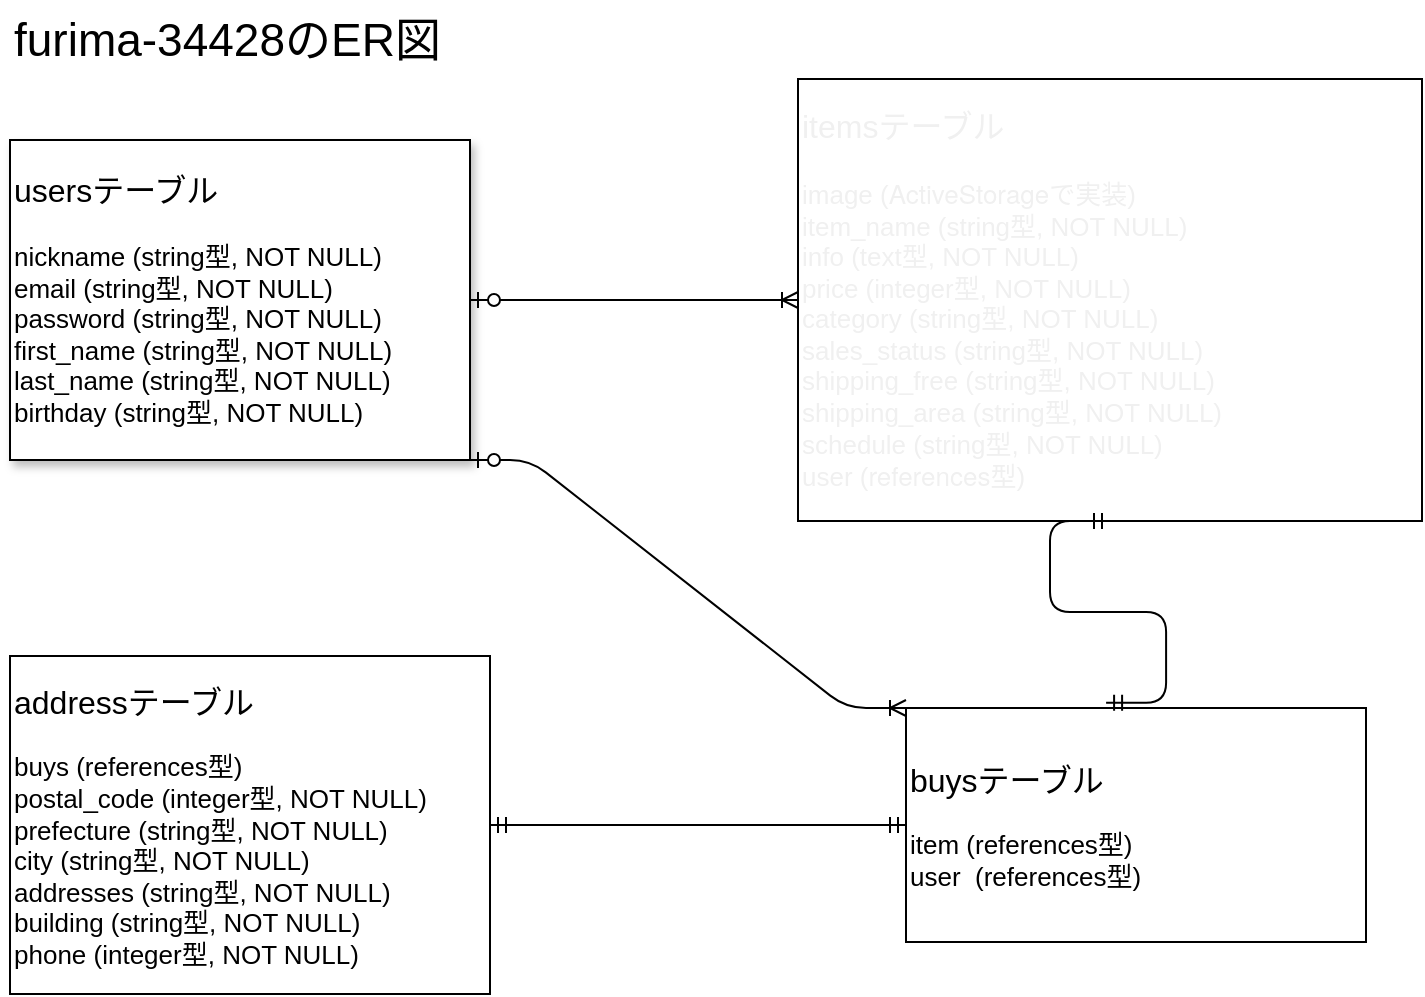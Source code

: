 <mxfile version="14.2.4" type="embed">
    <diagram id="MgnJuYKY0jzXATQrqNLE" name="ページ1">
        <mxGraphModel dx="741" dy="475" grid="1" gridSize="13" guides="1" tooltips="1" connect="1" arrows="1" fold="1" page="1" pageScale="1" pageWidth="827" pageHeight="1169" math="0" shadow="0">
            <root>
                <mxCell id="0"/>
                <mxCell id="1" parent="0"/>
                <mxCell id="2" value="&lt;font style=&quot;font-size: 16px&quot;&gt;usersテーブル&lt;/font&gt;&lt;br style=&quot;font-size: 13px&quot;&gt;&lt;br style=&quot;font-size: 13px&quot;&gt;nickname (string型, NOT NULL)&lt;br style=&quot;font-size: 13px&quot;&gt;email (string型, NOT NULL)&lt;br style=&quot;font-size: 13px&quot;&gt;password (string型, NOT NULL)&lt;br style=&quot;font-size: 13px&quot;&gt;first_name (string型, NOT NULL)&lt;br style=&quot;font-size: 13px&quot;&gt;last_name (string型, NOT NULL)&lt;br style=&quot;font-size: 13px&quot;&gt;birthday (string型, NOT NULL)" style="rounded=0;whiteSpace=wrap;html=1;align=left;shadow=1;fontSize=13;" parent="1" vertex="1">
                    <mxGeometry x="20" y="80" width="230" height="160" as="geometry"/>
                </mxCell>
                <mxCell id="3" value="furima-34428のER図" style="rounded=0;whiteSpace=wrap;html=1;fontSize=23;align=left;strokeColor=none;" parent="1" vertex="1">
                    <mxGeometry x="20" y="10" width="240" height="40" as="geometry"/>
                </mxCell>
                <mxCell id="4" value="&lt;font style=&quot;font-size: 16px&quot;&gt;itemsテーブル&lt;/font&gt;&lt;br style=&quot;font-size: 13px&quot;&gt;&lt;br style=&quot;font-size: 13px&quot;&gt;image (&lt;span style=&quot;font-family: &amp;#34;helvetica neue&amp;#34; ; font-size: 13px&quot;&gt;ActiveStorage&lt;/span&gt;&lt;span style=&quot;font-size: 13px&quot;&gt;で実装)&lt;br style=&quot;font-size: 13px&quot;&gt;&lt;/span&gt;item_name (string型, NOT NULL)&lt;br style=&quot;font-size: 13px&quot;&gt;info (text型, NOT NULL)&lt;br style=&quot;font-size: 13px&quot;&gt;price (integer型, NOT NULL)&lt;br style=&quot;font-size: 13px&quot;&gt;category (string型, NOT NULL)&lt;br style=&quot;font-size: 13px&quot;&gt;sales_status (string型, NOT NULL)&lt;br style=&quot;font-size: 13px&quot;&gt;shipping_free (string型, NOT NULL)&lt;br style=&quot;font-size: 13px&quot;&gt;shipping_area (string型, NOT NULL)&lt;br style=&quot;font-size: 13px&quot;&gt;schedule (string型, NOT NULL)&lt;br style=&quot;font-size: 13px&quot;&gt;user (&lt;span style=&quot;font-family: &amp;#34;helvetica neue&amp;#34; ; font-size: 13px&quot;&gt;references型&lt;/span&gt;&lt;span style=&quot;font-size: 13px&quot;&gt;)&lt;/span&gt;" style="rounded=0;whiteSpace=wrap;html=1;align=left;fontColor=#F0F0F0;fontSize=13;" parent="1" vertex="1">
                    <mxGeometry x="414" y="49.5" width="312" height="221" as="geometry"/>
                </mxCell>
                <mxCell id="5" value="&lt;font style=&quot;font-size: 16px&quot;&gt;&lt;font style=&quot;font-size: 16px&quot;&gt;buysテーブル&lt;/font&gt;&lt;br&gt;&lt;/font&gt;&lt;br style=&quot;font-size: 13px&quot;&gt;item (references型)&lt;br style=&quot;font-size: 13px&quot;&gt;user&amp;nbsp; (references型)" style="rounded=0;whiteSpace=wrap;html=1;align=left;fontSize=13;" parent="1" vertex="1">
                    <mxGeometry x="468" y="364" width="230" height="117" as="geometry"/>
                </mxCell>
                <mxCell id="6" value="&lt;font style=&quot;font-size: 16px&quot;&gt;&lt;font style=&quot;font-size: 16px&quot;&gt;addressテーブル&lt;/font&gt;&lt;br&gt;&lt;/font&gt;&lt;br style=&quot;font-size: 13px&quot;&gt;buys (references型)&lt;br style=&quot;font-size: 13px&quot;&gt;postal_code (integer型, NOT NULL)&lt;br style=&quot;font-size: 13px&quot;&gt;prefecture (string型, NOT NULL)&lt;br style=&quot;font-size: 13px&quot;&gt;city (string型, NOT NULL)&lt;br style=&quot;font-size: 13px&quot;&gt;addresses (string型, NOT NULL)&lt;br style=&quot;font-size: 13px&quot;&gt;building (string型, NOT NULL)&lt;br style=&quot;font-size: 13px&quot;&gt;phone (integer型, NOT NULL)" style="rounded=0;whiteSpace=wrap;html=1;align=left;fontSize=13;" parent="1" vertex="1">
                    <mxGeometry x="20" y="338" width="240" height="169" as="geometry"/>
                </mxCell>
                <mxCell id="gs9yF-zhwbiOR2rNWqny-23" value="" style="edgeStyle=entityRelationEdgeStyle;fontSize=12;html=1;endArrow=ERoneToMany;startArrow=ERzeroToOne;exitX=1;exitY=0.5;exitDx=0;exitDy=0;entryX=0;entryY=0.5;entryDx=0;entryDy=0;" parent="1" source="2" target="4" edge="1">
                    <mxGeometry width="100" height="100" relative="1" as="geometry">
                        <mxPoint x="338" y="217" as="sourcePoint"/>
                        <mxPoint x="438" y="117" as="targetPoint"/>
                    </mxGeometry>
                </mxCell>
                <mxCell id="E2RSM7mypjSdfIPtdFN1-8" value="" style="edgeStyle=entityRelationEdgeStyle;fontSize=12;html=1;endArrow=ERmandOne;startArrow=ERmandOne;entryX=1;entryY=0.5;entryDx=0;entryDy=0;exitX=0;exitY=0.5;exitDx=0;exitDy=0;" parent="1" source="5" target="6" edge="1">
                    <mxGeometry width="100" height="100" relative="1" as="geometry">
                        <mxPoint x="585" y="377" as="sourcePoint"/>
                        <mxPoint x="585" y="276.5" as="targetPoint"/>
                    </mxGeometry>
                </mxCell>
                <mxCell id="E2RSM7mypjSdfIPtdFN1-13" value="" style="edgeStyle=entityRelationEdgeStyle;fontSize=12;html=1;endArrow=ERmandOne;startArrow=ERmandOne;entryX=0.5;entryY=1;entryDx=0;entryDy=0;exitX=0.435;exitY=-0.022;exitDx=0;exitDy=0;exitPerimeter=0;" parent="1" source="5" target="4" edge="1">
                    <mxGeometry width="100" height="100" relative="1" as="geometry">
                        <mxPoint x="481" y="435.5" as="sourcePoint"/>
                        <mxPoint x="273" y="435.5" as="targetPoint"/>
                    </mxGeometry>
                </mxCell>
                <mxCell id="E2RSM7mypjSdfIPtdFN1-14" value="" style="edgeStyle=entityRelationEdgeStyle;fontSize=12;html=1;endArrow=ERoneToMany;startArrow=ERzeroToOne;exitX=1;exitY=1;exitDx=0;exitDy=0;entryX=0;entryY=0;entryDx=0;entryDy=0;" parent="1" source="2" target="5" edge="1">
                    <mxGeometry width="100" height="100" relative="1" as="geometry">
                        <mxPoint x="263" y="173" as="sourcePoint"/>
                        <mxPoint x="429" y="173" as="targetPoint"/>
                    </mxGeometry>
                </mxCell>
            </root>
        </mxGraphModel>
    </diagram>
</mxfile>